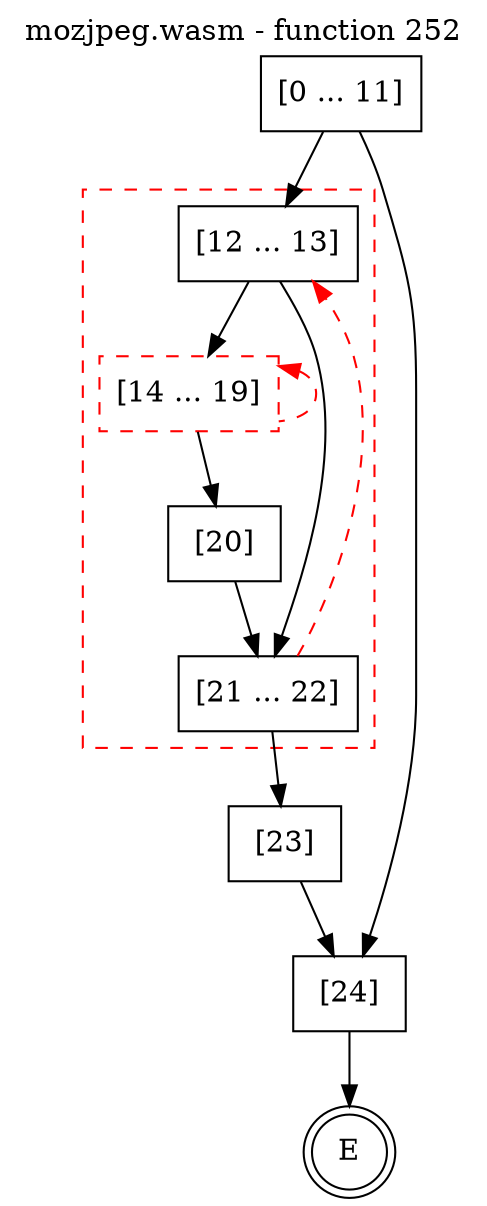 digraph finite_state_machine {
    label = "mozjpeg.wasm - function 252"
    labelloc =  t
    labelfontsize = 16
    labelfontcolor = black
    labelfontname = "Helvetica"
    node [shape = doublecircle]; E ;
    node [shape = box];
    node [shape=box, color=black, style=solid] 0[label="[0 ... 11]"]
    subgraph cluster_12{
    label = "";
    style = dashed color = red;
    node [shape=box, color=black, style=solid] 12[label="[12 ... 13]"]
    node [shape=box, color=red, style=dashed] 14[label="[14 ... 19]"]
    node [shape=box, color=black, style=solid] 20[label="[20]"]
    node [shape=box, color=black, style=solid] 21[label="[21 ... 22]"]
    }
    node [shape=box, color=black, style=solid] 23[label="[23]"]
    node [shape=box, color=black, style=solid] 24[label="[24]"]
    0 -> 12;
    0 -> 24;
    12 -> 14;
    12 -> 21;
    14 -> 20;
    14 -> 14[style="dashed" color="red" dir=back];
    20 -> 21;
    21 -> 12[style="dashed" color="red"];
    21 -> 23;
    23 -> 24;
    24 -> E;
}
